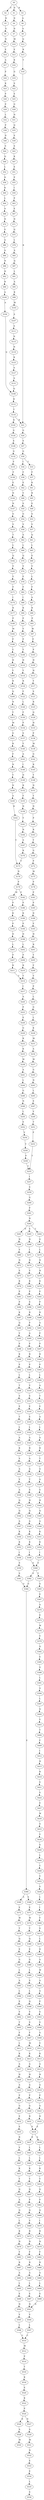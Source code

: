 strict digraph  {
	S0 -> S1 [ label = D ];
	S0 -> S2 [ label = E ];
	S0 -> S3 [ label = R ];
	S1 -> S4 [ label = D ];
	S2 -> S5 [ label = N ];
	S3 -> S6 [ label = A ];
	S4 -> S7 [ label = D ];
	S5 -> S8 [ label = G ];
	S6 -> S9 [ label = A ];
	S7 -> S10 [ label = M ];
	S8 -> S11 [ label = N ];
	S9 -> S12 [ label = Q ];
	S10 -> S13 [ label = E ];
	S11 -> S14 [ label = E ];
	S12 -> S15 [ label = R ];
	S13 -> S16 [ label = K ];
	S14 -> S17 [ label = A ];
	S15 -> S18 [ label = T ];
	S16 -> S19 [ label = G ];
	S17 -> S20 [ label = P ];
	S18 -> S21 [ label = R ];
	S19 -> S22 [ label = S ];
	S20 -> S23 [ label = K ];
	S21 -> S24 [ label = G ];
	S22 -> S25 [ label = E ];
	S23 -> S26 [ label = P ];
	S24 -> S27 [ label = E ];
	S25 -> S28 [ label = G ];
	S26 -> S29 [ label = P ];
	S27 -> S30 [ label = G ];
	S28 -> S31 [ label = N ];
	S29 -> S32 [ label = L ];
	S30 -> S33 [ label = T ];
	S30 -> S34 [ label = I ];
	S31 -> S35 [ label = Q ];
	S32 -> S36 [ label = P ];
	S33 -> S37 [ label = F ];
	S34 -> S38 [ label = F ];
	S35 -> S39 [ label = S ];
	S36 -> S40 [ label = D ];
	S37 -> S41 [ label = K ];
	S38 -> S42 [ label = E ];
	S39 -> S43 [ label = S ];
	S40 -> S44 [ label = S ];
	S41 -> S45 [ label = R ];
	S42 -> S46 [ label = Y ];
	S43 -> S47 [ label = K ];
	S44 -> S48 [ label = Q ];
	S45 -> S49 [ label = E ];
	S46 -> S50 [ label = S ];
	S47 -> S51 [ label = E ];
	S48 -> S52 [ label = L ];
	S49 -> S53 [ label = G ];
	S50 -> S54 [ label = G ];
	S51 -> S55 [ label = P ];
	S52 -> S56 [ label = D ];
	S53 -> S57 [ label = V ];
	S54 -> S58 [ label = V ];
	S55 -> S59 [ label = I ];
	S56 -> S60 [ label = K ];
	S57 -> S61 [ label = Q ];
	S58 -> S62 [ label = S ];
	S59 -> S63 [ label = P ];
	S60 -> S64 [ label = L ];
	S61 -> S65 [ label = L ];
	S62 -> S66 [ label = L ];
	S63 -> S67 [ label = E ];
	S64 -> S68 [ label = A ];
	S65 -> S69 [ label = E ];
	S66 -> S70 [ label = Q ];
	S67 -> S71 [ label = N ];
	S68 -> S72 [ label = N ];
	S69 -> S73 [ label = V ];
	S70 -> S74 [ label = V ];
	S71 -> S75 [ label = Q ];
	S72 -> S76 [ label = S ];
	S73 -> S77 [ label = L ];
	S74 -> S78 [ label = F ];
	S75 -> S79 [ label = L ];
	S76 -> S80 [ label = A ];
	S77 -> S81 [ label = F ];
	S78 -> S82 [ label = F ];
	S79 -> S83 [ label = A ];
	S80 -> S84 [ label = A ];
	S81 -> S85 [ label = A ];
	S82 -> S86 [ label = I ];
	S83 -> S87 [ label = Q ];
	S84 -> S88 [ label = N ];
	S85 -> S89 [ label = R ];
	S86 -> S90 [ label = K ];
	S87 -> S91 [ label = L ];
	S88 -> S92 [ label = H ];
	S89 -> S93 [ label = P ];
	S90 -> S94 [ label = P ];
	S91 -> S95 [ label = A ];
	S92 -> S96 [ label = R ];
	S93 -> S97 [ label = M ];
	S94 -> S98 [ label = V ];
	S95 -> S99 [ label = K ];
	S96 -> S100 [ label = A ];
	S97 -> S101 [ label = P ];
	S98 -> S102 [ label = P ];
	S99 -> S103 [ label = M ];
	S100 -> S104 [ label = A ];
	S101 -> S105 [ label = P ];
	S102 -> S106 [ label = Y ];
	S103 -> S107 [ label = A ];
	S104 -> S108 [ label = Q ];
	S105 -> S109 [ label = H ];
	S106 -> S110 [ label = H ];
	S107 -> S111 [ label = A ];
	S108 -> S112 [ label = R ];
	S109 -> S113 [ label = H ];
	S110 -> S114 [ label = Y ];
	S111 -> S115 [ label = N ];
	S112 -> S116 [ label = T ];
	S113 -> S117 [ label = Y ];
	S114 -> S118 [ label = R ];
	S115 -> S119 [ label = H ];
	S116 -> S120 [ label = K ];
	S116 -> S21 [ label = R ];
	S117 -> S121 [ label = S ];
	S118 -> S122 [ label = F ];
	S119 -> S123 [ label = R ];
	S120 -> S124 [ label = G ];
	S121 -> S125 [ label = R ];
	S122 -> S126 [ label = L ];
	S123 -> S127 [ label = A ];
	S124 -> S128 [ label = E ];
	S125 -> S129 [ label = Q ];
	S126 -> S130 [ label = F ];
	S127 -> S131 [ label = A ];
	S128 -> S132 [ label = G ];
	S129 -> S133 [ label = H ];
	S130 -> S134 [ label = P ];
	S131 -> S108 [ label = Q ];
	S132 -> S135 [ label = F ];
	S133 -> S136 [ label = P ];
	S134 -> S137 [ label = S ];
	S135 -> S138 [ label = F ];
	S136 -> S139 [ label = M ];
	S137 -> S140 [ label = Y ];
	S138 -> S141 [ label = E ];
	S139 -> S142 [ label = G ];
	S140 -> S143 [ label = A ];
	S141 -> S144 [ label = N ];
	S142 -> S145 [ label = R ];
	S143 -> S146 [ label = I ];
	S144 -> S147 [ label = N ];
	S145 -> S148 [ label = Y ];
	S146 -> S149 [ label = D ];
	S147 -> S150 [ label = G ];
	S148 -> S151 [ label = N ];
	S149 -> S152 [ label = R ];
	S150 -> S153 [ label = V ];
	S151 -> S154 [ label = Y ];
	S152 -> S155 [ label = F ];
	S153 -> S156 [ label = T ];
	S154 -> S157 [ label = N ];
	S155 -> S158 [ label = N ];
	S156 -> S159 [ label = L ];
	S157 -> S160 [ label = P ];
	S158 -> S161 [ label = Y ];
	S159 -> S162 [ label = Q ];
	S160 -> S163 [ label = R ];
	S161 -> S164 [ label = N ];
	S162 -> S165 [ label = V ];
	S163 -> S166 [ label = Y ];
	S164 -> S167 [ label = A ];
	S165 -> S168 [ label = Y ];
	S166 -> S169 [ label = G ];
	S167 -> S170 [ label = R ];
	S168 -> S171 [ label = F ];
	S169 -> S172 [ label = P ];
	S170 -> S173 [ label = Y ];
	S171 -> S174 [ label = I ];
	S172 -> S175 [ label = M ];
	S173 -> S176 [ label = N ];
	S174 -> S177 [ label = K ];
	S175 -> S178 [ label = P ];
	S176 -> S179 [ label = P ];
	S177 -> S180 [ label = P ];
	S178 -> S181 [ label = P ];
	S179 -> S182 [ label = F ];
	S179 -> S183 [ label = M ];
	S180 -> S184 [ label = M ];
	S181 -> S185 [ label = P ];
	S182 -> S186 [ label = P ];
	S183 -> S187 [ label = P ];
	S184 -> S188 [ label = P ];
	S185 -> S189 [ label = D ];
	S186 -> S190 [ label = K ];
	S187 -> S191 [ label = K ];
	S188 -> S192 [ label = C ];
	S189 -> S193 [ label = F ];
	S190 -> S194 [ label = P ];
	S191 -> S195 [ label = P ];
	S192 -> S196 [ label = H ];
	S193 -> S197 [ label = H ];
	S194 -> S198 [ label = D ];
	S195 -> S199 [ label = D ];
	S196 -> S200 [ label = Y ];
	S197 -> S201 [ label = R ];
	S198 -> S202 [ label = L ];
	S199 -> S203 [ label = L ];
	S200 -> S204 [ label = R ];
	S201 -> S205 [ label = Y ];
	S202 -> S206 [ label = P ];
	S203 -> S207 [ label = P ];
	S204 -> S208 [ label = Q ];
	S205 -> S209 [ label = F ];
	S206 -> S210 [ label = R ];
	S207 -> S211 [ label = R ];
	S208 -> S212 [ label = N ];
	S209 -> S213 [ label = V ];
	S210 -> S214 [ label = Y ];
	S211 -> S214 [ label = Y ];
	S212 -> S215 [ label = Y ];
	S213 -> S216 [ label = P ];
	S214 -> S217 [ label = I ];
	S215 -> S218 [ label = M ];
	S216 -> S219 [ label = L ];
	S217 -> S220 [ label = A ];
	S218 -> S221 [ label = G ];
	S219 -> S222 [ label = G ];
	S220 -> S223 [ label = P ];
	S221 -> S224 [ label = R ];
	S222 -> S225 [ label = L ];
	S223 -> S226 [ label = E ];
	S224 -> S227 [ label = F ];
	S225 -> S228 [ label = K ];
	S226 -> S229 [ label = G ];
	S227 -> S230 [ label = N ];
	S228 -> S231 [ label = M ];
	S229 -> S232 [ label = R ];
	S230 -> S233 [ label = Y ];
	S231 -> S234 [ label = A ];
	S232 -> S235 [ label = K ];
	S233 -> S236 [ label = N ];
	S234 -> S237 [ label = M ];
	S235 -> S238 [ label = M ];
	S236 -> S239 [ label = A ];
	S237 -> S240 [ label = G ];
	S238 -> S241 [ label = A ];
	S239 -> S242 [ label = R ];
	S240 -> S243 [ label = N ];
	S241 -> S244 [ label = L ];
	S242 -> S173 [ label = Y ];
	S243 -> S245 [ label = L ];
	S244 -> S246 [ label = G ];
	S245 -> S247 [ label = E ];
	S246 -> S248 [ label = N ];
	S247 -> S249 [ label = V ];
	S248 -> S250 [ label = L ];
	S249 -> S251 [ label = T ];
	S250 -> S252 [ label = E ];
	S251 -> S253 [ label = P ];
	S252 -> S254 [ label = V ];
	S253 -> S255 [ label = T ];
	S254 -> S256 [ label = T ];
	S255 -> S257 [ label = I ];
	S256 -> S258 [ label = P ];
	S257 -> S259 [ label = S ];
	S258 -> S255 [ label = T ];
	S259 -> S260 [ label = G ];
	S260 -> S261 [ label = P ];
	S261 -> S262 [ label = N ];
	S262 -> S263 [ label = N ];
	S262 -> S264 [ label = T ];
	S262 -> S265 [ label = S ];
	S263 -> S266 [ label = N ];
	S264 -> S267 [ label = G ];
	S265 -> S268 [ label = N ];
	S266 -> S269 [ label = V ];
	S267 -> S270 [ label = L ];
	S268 -> S271 [ label = I ];
	S269 -> S272 [ label = N ];
	S270 -> S273 [ label = N ];
	S271 -> S274 [ label = D ];
	S272 -> S275 [ label = S ];
	S273 -> S276 [ label = H ];
	S274 -> S277 [ label = V ];
	S275 -> S278 [ label = K ];
	S276 -> S279 [ label = K ];
	S277 -> S280 [ label = K ];
	S278 -> S281 [ label = P ];
	S279 -> S282 [ label = P ];
	S280 -> S283 [ label = P ];
	S281 -> S284 [ label = P ];
	S282 -> S285 [ label = P ];
	S283 -> S286 [ label = S ];
	S284 -> S287 [ label = K ];
	S285 -> S288 [ label = R ];
	S286 -> S289 [ label = R ];
	S287 -> S290 [ label = Q ];
	S288 -> S291 [ label = A ];
	S289 -> S292 [ label = P ];
	S290 -> S293 [ label = V ];
	S291 -> S294 [ label = P ];
	S292 -> S295 [ label = A ];
	S293 -> S296 [ label = P ];
	S294 -> S297 [ label = P ];
	S295 -> S298 [ label = P ];
	S296 -> S299 [ label = K ];
	S297 -> S300 [ label = R ];
	S298 -> S301 [ label = R ];
	S299 -> S302 [ label = P ];
	S300 -> S303 [ label = P ];
	S301 -> S304 [ label = P ];
	S302 -> S305 [ label = L ];
	S303 -> S306 [ label = L ];
	S304 -> S307 [ label = L ];
	S305 -> S308 [ label = T ];
	S306 -> S309 [ label = A ];
	S307 -> S310 [ label = V ];
	S308 -> S311 [ label = S ];
	S309 -> S312 [ label = T ];
	S310 -> S313 [ label = S ];
	S311 -> S314 [ label = E ];
	S312 -> S315 [ label = E ];
	S313 -> S316 [ label = E ];
	S314 -> S317 [ label = T ];
	S315 -> S318 [ label = A ];
	S316 -> S319 [ label = E ];
	S317 -> S320 [ label = L ];
	S318 -> S321 [ label = L ];
	S319 -> S322 [ label = L ];
	S320 -> S323 [ label = A ];
	S321 -> S324 [ label = A ];
	S322 -> S325 [ label = A ];
	S323 -> S326 [ label = K ];
	S324 -> S327 [ label = R ];
	S325 -> S328 [ label = R ];
	S326 -> S329 [ label = S ];
	S327 -> S330 [ label = T ];
	S328 -> S331 [ label = A ];
	S329 -> S332 [ label = A ];
	S330 -> S333 [ label = A ];
	S331 -> S334 [ label = A ];
	S332 -> S335 [ label = V ];
	S333 -> S336 [ label = A ];
	S334 -> S337 [ label = T ];
	S335 -> S338 [ label = A ];
	S336 -> S339 [ label = S ];
	S337 -> S340 [ label = S ];
	S338 -> S341 [ label = Q ];
	S339 -> S342 [ label = H ];
	S340 -> S343 [ label = H ];
	S341 -> S344 [ label = Q ];
	S342 -> S345 [ label = Q ];
	S343 -> S346 [ label = Q ];
	S344 -> S347 [ label = A ];
	S345 -> S348 [ label = A ];
	S346 -> S349 [ label = A ];
	S347 -> S350 [ label = K ];
	S348 -> S351 [ label = K ];
	S349 -> S352 [ label = K ];
	S350 -> S353 [ label = K ];
	S351 -> S354 [ label = K ];
	S352 -> S355 [ label = K ];
	S353 -> S356 [ label = I ];
	S354 -> S357 [ label = I ];
	S355 -> S358 [ label = I ];
	S356 -> S359 [ label = S ];
	S357 -> S360 [ label = S ];
	S358 -> S360 [ label = S ];
	S359 -> S361 [ label = S ];
	S360 -> S362 [ label = S ];
	S360 -> S363 [ label = T ];
	S361 -> S364 [ label = G ];
	S362 -> S364 [ label = G ];
	S363 -> S365 [ label = G ];
	S364 -> S366 [ label = E ];
	S365 -> S367 [ label = E ];
	S366 -> S368 [ label = S ];
	S366 -> S369 [ label = A ];
	S367 -> S370 [ label = A ];
	S368 -> S371 [ label = E ];
	S369 -> S372 [ label = E ];
	S370 -> S373 [ label = E ];
	S371 -> S374 [ label = W ];
	S372 -> S375 [ label = W ];
	S373 -> S376 [ label = W ];
	S374 -> S377 [ label = T ];
	S375 -> S378 [ label = T ];
	S376 -> S379 [ label = V ];
	S377 -> S380 [ label = Q ];
	S378 -> S381 [ label = Q ];
	S379 -> S382 [ label = Q ];
	S380 -> S383 [ label = E ];
	S381 -> S384 [ label = E ];
	S382 -> S385 [ label = E ];
	S383 -> S386 [ label = G ];
	S384 -> S387 [ label = G ];
	S385 -> S388 [ label = G ];
	S386 -> S389 [ label = L ];
	S387 -> S390 [ label = L ];
	S388 -> S391 [ label = L ];
	S389 -> S392 [ label = S ];
	S390 -> S393 [ label = A ];
	S391 -> S394 [ label = A ];
	S392 -> S395 [ label = L ];
	S393 -> S396 [ label = L ];
	S394 -> S397 [ label = L ];
	S395 -> S398 [ label = Q ];
	S396 -> S399 [ label = E ];
	S397 -> S400 [ label = Q ];
	S398 -> S401 [ label = V ];
	S399 -> S402 [ label = V ];
	S400 -> S403 [ label = V ];
	S401 -> S404 [ label = S ];
	S402 -> S405 [ label = T ];
	S403 -> S406 [ label = T ];
	S404 -> S407 [ label = F ];
	S405 -> S408 [ label = F ];
	S406 -> S409 [ label = F ];
	S407 -> S410 [ label = M ];
	S408 -> S411 [ label = L ];
	S409 -> S412 [ label = I ];
	S410 -> S413 [ label = K ];
	S411 -> S414 [ label = K ];
	S412 -> S415 [ label = H ];
	S413 -> S416 [ label = A ];
	S414 -> S417 [ label = A ];
	S415 -> S418 [ label = R ];
	S416 -> S419 [ label = H ];
	S417 -> S420 [ label = H ];
	S418 -> S421 [ label = S ];
	S419 -> S422 [ label = A ];
	S420 -> S423 [ label = A ];
	S421 -> S424 [ label = S ];
	S422 -> S425 [ label = P ];
	S423 -> S426 [ label = P ];
	S424 -> S427 [ label = E ];
	S425 -> S428 [ label = G ];
	S426 -> S429 [ label = G ];
	S427 -> S430 [ label = W ];
	S428 -> S431 [ label = R ];
	S429 -> S432 [ label = E ];
	S430 -> S433 [ label = G ];
	S431 -> S434 [ label = E ];
	S432 -> S435 [ label = E ];
	S433 -> S436 [ label = V ];
	S434 -> S437 [ label = R ];
	S434 -> S438 [ label = S ];
	S435 -> S439 [ label = R ];
	S436 -> S440 [ label = S ];
	S437 -> S441 [ label = L ];
	S438 -> S442 [ label = L ];
	S439 -> S443 [ label = V ];
	S440 -> S444 [ label = L ];
	S441 -> S445 [ label = L ];
	S442 -> S446 [ label = L ];
	S443 -> S447 [ label = L ];
	S444 -> S448 [ label = C ];
	S445 -> S449 [ label = K ];
	S446 -> S450 [ label = K ];
	S447 -> S451 [ label = K ];
	S448 -> S452 [ label = V ];
	S449 -> S453 [ label = Y ];
	S450 -> S454 [ label = Y ];
	S451 -> S455 [ label = Y ];
	S452 -> S456 [ label = S ];
	S453 -> S457 [ label = Q ];
	S454 -> S458 [ label = Q ];
	S455 -> S459 [ label = Q ];
	S456 -> S460 [ label = L ];
	S457 -> S461 [ label = P ];
	S458 -> S462 [ label = P ];
	S459 -> S463 [ label = A ];
	S460 -> S464 [ label = I ];
	S461 -> S465 [ label = Q ];
	S462 -> S466 [ label = Q ];
	S463 -> S467 [ label = Q ];
	S464 -> S468 [ label = F ];
	S465 -> S469 [ label = V ];
	S466 -> S470 [ label = I ];
	S467 -> S471 [ label = L ];
	S468 -> S472 [ label = S ];
	S469 -> S473 [ label = R ];
	S470 -> S474 [ label = R ];
	S471 -> S475 [ label = K ];
	S472 -> S476 [ label = L ];
	S473 -> S477 [ label = N ];
	S474 -> S478 [ label = N ];
	S475 -> S479 [ label = N ];
	S476 -> S480 [ label = D ];
	S477 -> S481 [ label = F ];
	S478 -> S482 [ label = F ];
	S479 -> S483 [ label = Y ];
	S480 -> S484 [ label = A ];
	S481 -> S485 [ label = R ];
	S482 -> S486 [ label = R ];
	S483 -> S487 [ label = R ];
	S484 -> S488 [ label = W ];
	S485 -> S489 [ label = A ];
	S486 -> S490 [ label = A ];
	S487 -> S491 [ label = A ];
	S488 -> S492 [ label = A ];
	S489 -> S493 [ label = L ];
	S490 -> S494 [ label = L ];
	S491 -> S495 [ label = L ];
	S492 -> S496 [ label = A ];
	S493 -> S497 [ label = E ];
	S494 -> S498 [ label = E ];
	S495 -> S499 [ label = E ];
	S496 -> S500 [ label = P ];
	S497 -> S501 [ label = N ];
	S498 -> S501 [ label = N ];
	S499 -> S502 [ label = N ];
	S500 -> S503 [ label = S ];
	S501 -> S504 [ label = V ];
	S502 -> S505 [ label = V ];
	S503 -> S506 [ label = S ];
	S504 -> S507 [ label = L ];
	S505 -> S508 [ label = L ];
	S506 -> S509 [ label = G ];
	S507 -> S510 [ label = C ];
	S508 -> S510 [ label = C ];
	S509 -> S511 [ label = V ];
	S510 -> S512 [ label = M ];
	S511 -> S513 [ label = K ];
	S512 -> S514 [ label = P ];
	S513 -> S515 [ label = A ];
	S514 -> S516 [ label = T ];
	S515 -> S517 [ label = H ];
	S516 -> S518 [ label = K ];
	S517 -> S519 [ label = A ];
	S518 -> S520 [ label = E ];
	S519 -> S521 [ label = P ];
	S520 -> S522 [ label = K ];
	S521 -> S523 [ label = G ];
	S522 -> S524 [ label = P ];
	S523 -> S525 [ label = R ];
	S524 -> S526 [ label = K ];
	S524 -> S527 [ label = N ];
	S525 -> S434 [ label = E ];
	S526 -> S528 [ label = A ];
	S527 -> S529 [ label = A ];
	S528 -> S530 [ label = M ];
	S529 -> S531 [ label = M ];
	S531 -> S532 [ label = N ];
	S532 -> S533 [ label = E ];
	S533 -> S534 [ label = E ];
	S534 -> S535 [ label = L ];
	S535 -> S536 [ label = S ];
}

